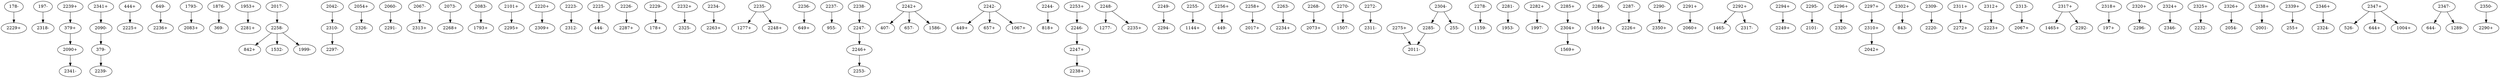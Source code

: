 digraph dist {
graph [k=96 s=1000 n=10]
"178-" -> "2229+" [d=-186 e=29.3 n=30]
"197-" -> "2318-" [d=-142 e=27.9 n=33]
"379+" -> "2090+" [d=-152 e=27.9 n=33]
"379-" -> "2239-" [d=-134 e=26.7 n=36]
"444+" -> "2225+" [d=-203 e=29.3 n=30]
"649-" -> "2236+" [d=-151 e=27.5 n=34]
"1793-" -> "2083+" [d=-208 e=27.5 n=34]
"1876-" -> "369-" [d=-246 e=27.5 n=34]
"1953+" -> "2281+" [d=-220 e=26.0 n=38]
"2017-" -> "2258-" [d=-175 e=21.0 n=58]
"2042-" -> "2310-" [d=-171 e=25.3 n=40]
"2054+" -> "2326-" [d=-206 e=26.7 n=36]
"2060-" -> "2291-" [d=-171 e=27.5 n=34]
"2067-" -> "2313+" [d=-154 e=27.5 n=34]
"2073-" -> "2268+" [d=-176 e=24.2 n=44]
"2083-" -> "1793+" [d=-208 e=27.5 n=34]
"2090+" -> "2341-" [d=-146 e=30.3 n=28]
"2090-" -> "379-" [d=-152 e=27.9 n=33]
"2101+" -> "2295+" [d=-186 e=25.7 n=39]
"2220+" -> "2309+" [d=-236 e=26.0 n=38]
"2223-" -> "2312-" [d=-174 e=29.3 n=30]
"2225-" -> "444-" [d=-203 e=29.3 n=30]
"2226-" -> "2287+" [d=-143 e=25.0 n=41]
"2229-" -> "178+" [d=-186 e=29.3 n=30]
"2232+" -> "2325-" [d=-137 e=28.3 n=32]
"2234-" -> "2263+" [d=-90 e=34.2 n=22]
"2235-" -> "1277+" [d=-73 e=50.7 n=10]
"2235-" -> "2248+" [d=-99 e=25.7 n=39]
"2236-" -> "649+" [d=-151 e=27.5 n=34]
"2237-" -> "955-" [d=-33 e=32.7 n=24]
"2238-" -> "2247-" [d=-232 e=28.3 n=32]
"2239+" -> "379+" [d=-134 e=26.7 n=36]
"2242+" -> "407-" [d=27 e=41.4 n=15]
"2242+" -> "657-" [d=9 e=42.8 n=14]
"2242+" -> "1586-" [d=-87 e=50.7 n=10]
"2242-" -> "449+" [d=-120 e=31.4 n=26]
"2242-" -> "657+" [d=-255 e=40.1 n=16]
"2242-" -> "1067+" [d=-197 e=44.5 n=13]
"2244-" -> "818+" [d=-159 e=26.0 n=38]
"2246+" -> "2253-" [d=-175 e=28.8 n=31]
"2246-" -> "2247+" [d=-313 e=40.1 n=16]
"2247+" -> "2238+" [d=-232 e=28.3 n=32]
"2247-" -> "2246+" [d=-313 e=40.1 n=16]
"2248-" -> "1277-" [d=-96 e=42.8 n=14]
"2248-" -> "2235+" [d=-99 e=25.7 n=39]
"2249-" -> "2294-" [d=-165 e=32.1 n=25]
"2253+" -> "2246-" [d=-175 e=28.8 n=31]
"2255-" -> "1144+" [d=-140 e=40.1 n=16]
"2256+" -> "449-" [d=-71 e=36.8 n=19]
"2258+" -> "2017+" [d=-175 e=21.0 n=58]
"2258-" -> "842+" [d=-88 e=36.8 n=19]
"2258-" -> "1532-" [d=18 e=50.7 n=10]
"2258-" -> "1999-" [d=-77 e=41.4 n=15]
"2263-" -> "2234+" [d=-90 e=34.2 n=22]
"2268-" -> "2073+" [d=-176 e=24.2 n=44]
"2270-" -> "1507-" [d=-23 e=50.7 n=10]
"2272-" -> "2311-" [d=-204 e=27.5 n=34]
"2275+" -> "2011-" [d=-177 e=48.3 n=11]
"2278-" -> "1159-" [d=-157 e=38.9 n=17]
"2281-" -> "1953-" [d=-220 e=26.0 n=38]
"2282+" -> "1997-" [d=-123 e=46.3 n=12]
"2285+" -> "2304+" [d=-208 e=32.7 n=24]
"2285-" -> "2011-" [d=-204 e=48.3 n=11]
"2286-" -> "1054+" [d=-204 e=41.4 n=15]
"2287-" -> "2226+" [d=-143 e=25.0 n=41]
"2290-" -> "2350+" [d=-170 e=29.3 n=30]
"2291+" -> "2060+" [d=-171 e=27.5 n=34]
"2292+" -> "1465-" [d=-114 e=46.3 n=12]
"2292+" -> "2317-" [d=-113 e=41.4 n=15]
"2294+" -> "2249+" [d=-165 e=32.1 n=25]
"2295-" -> "2101-" [d=-186 e=25.7 n=39]
"2296+" -> "2320-" [d=-580 e=46.3 n=12]
"2297+" -> "2310+" [d=-171 e=27.1 n=35]
"2302+" -> "843-" [d=-157 e=41.4 n=15]
"2304+" -> "1569+" [d=-17771 e=46.3 n=12]
"2304-" -> "255-" [d=-131 e=38.9 n=17]
"2304-" -> "2285-" [d=-208 e=32.7 n=24]
"2309-" -> "2220-" [d=-236 e=26.0 n=38]
"2310+" -> "2042+" [d=-171 e=25.3 n=40]
"2310-" -> "2297-" [d=-171 e=27.1 n=35]
"2311+" -> "2272+" [d=-204 e=27.5 n=34]
"2312+" -> "2223+" [d=-174 e=29.3 n=30]
"2313-" -> "2067+" [d=-154 e=27.5 n=34]
"2317+" -> "1465+" [d=-126 e=29.3 n=30]
"2317+" -> "2292-" [d=-113 e=41.4 n=15]
"2318+" -> "197+" [d=-142 e=27.9 n=33]
"2320+" -> "2296-" [d=-580 e=46.3 n=12]
"2324+" -> "2346-" [d=-124 e=24.4 n=43]
"2325+" -> "2232-" [d=-137 e=28.3 n=32]
"2326+" -> "2054-" [d=-206 e=26.7 n=36]
"2338+" -> "2001-" [d=12 e=42.8 n=14]
"2339+" -> "255+" [d=-143 e=27.9 n=33]
"2341+" -> "2090-" [d=-146 e=30.3 n=28]
"2346+" -> "2324-" [d=-124 e=24.4 n=43]
"2347+" -> "526-" [d=-5001 e=24.7 n=42]
"2347+" -> "644+" [d=-132 e=35.8 n=20]
"2347+" -> "1004+" [d=-189 e=34.2 n=22]
"2347-" -> "644-" [d=-5137 e=40.1 n=16]
"2347-" -> "1289-" [d=-243 e=41.4 n=15]
"2350-" -> "2290+" [d=-170 e=29.3 n=30]
}
